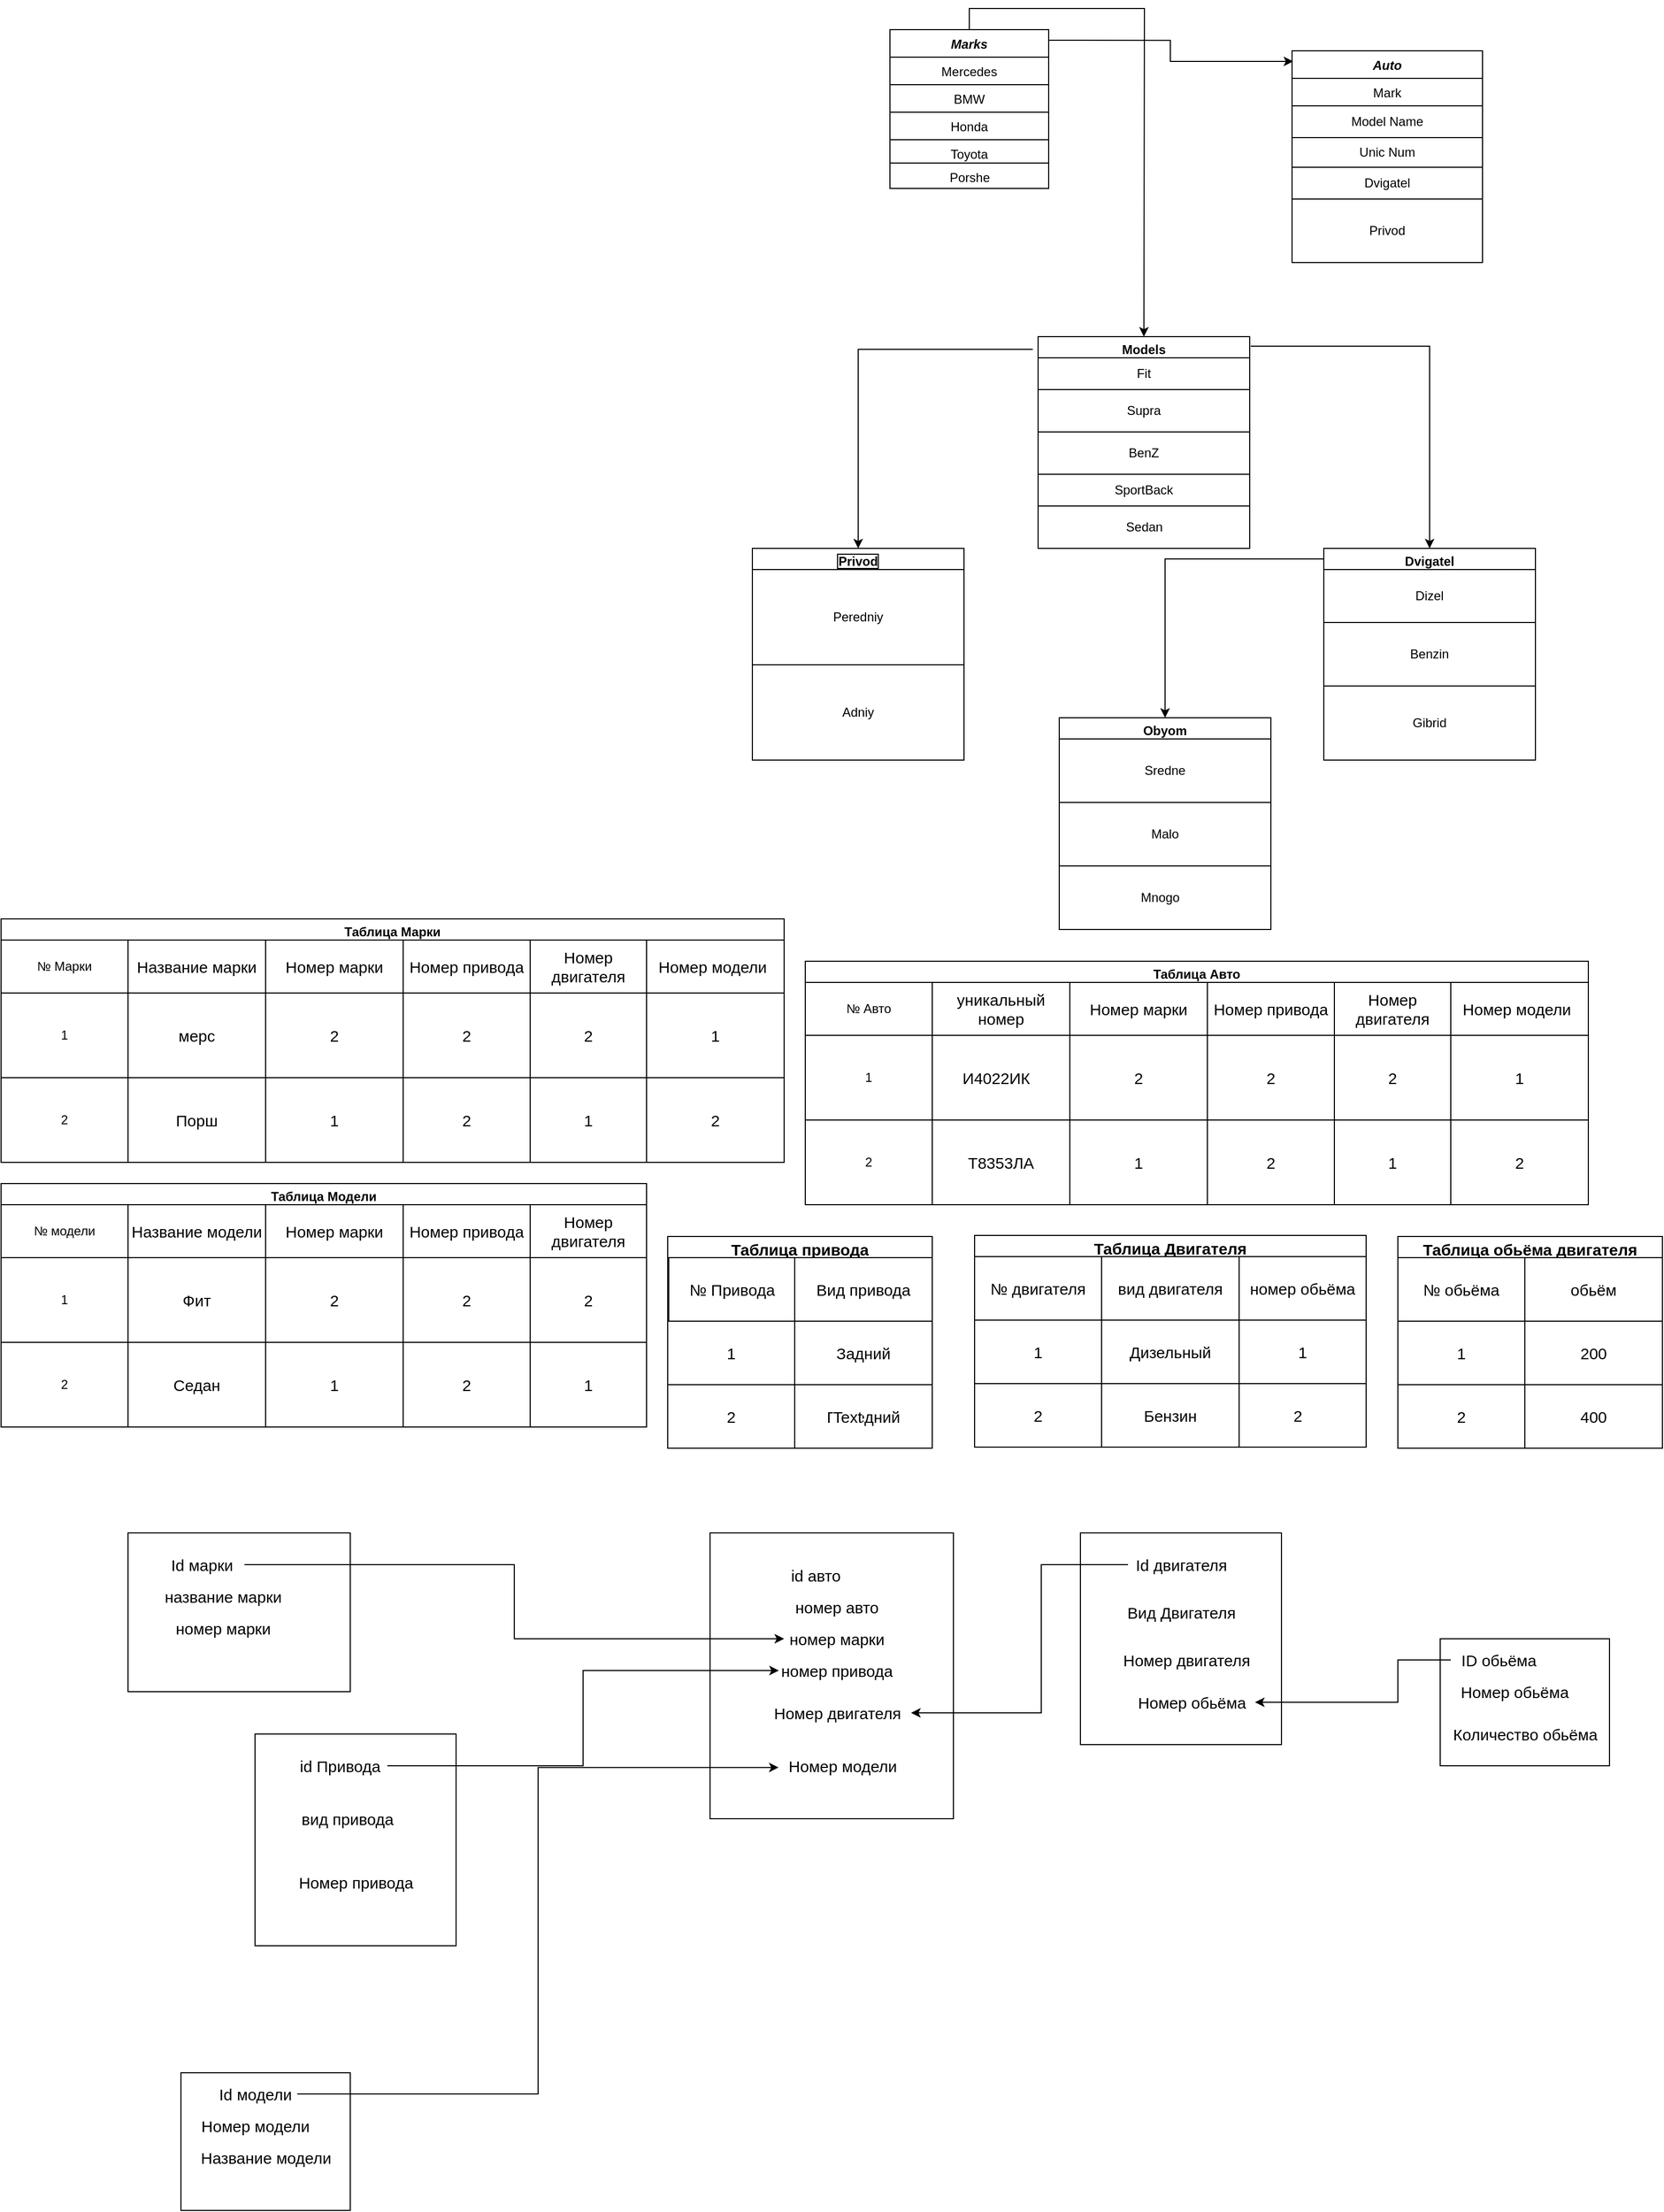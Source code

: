 <mxfile version="15.3.8" type="github">
  <diagram id="C5RBs43oDa-KdzZeNtuy" name="Page-1">
    <mxGraphModel dx="2401" dy="877" grid="1" gridSize="10" guides="1" tooltips="1" connect="1" arrows="1" fold="1" page="1" pageScale="1" pageWidth="827" pageHeight="1169" math="0" shadow="0">
      <root>
        <mxCell id="WIyWlLk6GJQsqaUBKTNV-0" />
        <mxCell id="WIyWlLk6GJQsqaUBKTNV-1" parent="WIyWlLk6GJQsqaUBKTNV-0" />
        <mxCell id="yoc0TBMm4PGA1LQ2HY4O-24" style="edgeStyle=orthogonalEdgeStyle;rounded=0;orthogonalLoop=1;jettySize=auto;html=1;exitX=1;exitY=0.067;exitDx=0;exitDy=0;exitPerimeter=0;entryX=0.006;entryY=0.05;entryDx=0;entryDy=0;entryPerimeter=0;" edge="1" parent="WIyWlLk6GJQsqaUBKTNV-1" source="zkfFHV4jXpPFQw0GAbJ--0" target="zkfFHV4jXpPFQw0GAbJ--13">
          <mxGeometry relative="1" as="geometry">
            <mxPoint x="450" y="130" as="targetPoint" />
          </mxGeometry>
        </mxCell>
        <mxCell id="yoc0TBMm4PGA1LQ2HY4O-25" style="edgeStyle=orthogonalEdgeStyle;rounded=0;orthogonalLoop=1;jettySize=auto;html=1;exitX=0.5;exitY=0;exitDx=0;exitDy=0;" edge="1" parent="WIyWlLk6GJQsqaUBKTNV-1" source="zkfFHV4jXpPFQw0GAbJ--0">
          <mxGeometry relative="1" as="geometry">
            <mxPoint x="290" y="320" as="targetPoint" />
          </mxGeometry>
        </mxCell>
        <mxCell id="zkfFHV4jXpPFQw0GAbJ--0" value="Marks" style="swimlane;fontStyle=3;align=center;verticalAlign=top;childLayout=stackLayout;horizontal=1;startSize=26;horizontalStack=0;resizeParent=1;resizeLast=0;collapsible=1;marginBottom=0;rounded=0;shadow=0;strokeWidth=1;" parent="WIyWlLk6GJQsqaUBKTNV-1" vertex="1">
          <mxGeometry x="50" y="30" width="150" height="150" as="geometry">
            <mxRectangle x="230" y="140" width="160" height="26" as="alternateBounds" />
          </mxGeometry>
        </mxCell>
        <mxCell id="zkfFHV4jXpPFQw0GAbJ--1" value="Mercedes" style="text;align=center;verticalAlign=top;spacingLeft=4;spacingRight=4;overflow=hidden;rotatable=0;points=[[0,0.5],[1,0.5]];portConstraint=eastwest;" parent="zkfFHV4jXpPFQw0GAbJ--0" vertex="1">
          <mxGeometry y="26" width="150" height="26" as="geometry" />
        </mxCell>
        <mxCell id="zkfFHV4jXpPFQw0GAbJ--2" value="BMW" style="text;align=center;verticalAlign=top;spacingLeft=4;spacingRight=4;overflow=hidden;rotatable=0;points=[[0,0.5],[1,0.5]];portConstraint=eastwest;rounded=0;shadow=0;html=0;strokeColor=default;" parent="zkfFHV4jXpPFQw0GAbJ--0" vertex="1">
          <mxGeometry y="52" width="150" height="26" as="geometry" />
        </mxCell>
        <mxCell id="zkfFHV4jXpPFQw0GAbJ--3" value="Honda" style="text;align=center;verticalAlign=top;spacingLeft=4;spacingRight=4;overflow=hidden;rotatable=0;points=[[0,0.5],[1,0.5]];portConstraint=eastwest;rounded=0;shadow=0;html=0;strokeColor=default;" parent="zkfFHV4jXpPFQw0GAbJ--0" vertex="1">
          <mxGeometry y="78" width="150" height="26" as="geometry" />
        </mxCell>
        <mxCell id="zkfFHV4jXpPFQw0GAbJ--5" value="Toyota" style="text;align=center;verticalAlign=top;spacingLeft=4;spacingRight=4;overflow=hidden;rotatable=0;points=[[0,0.5],[1,0.5]];portConstraint=eastwest;" parent="zkfFHV4jXpPFQw0GAbJ--0" vertex="1">
          <mxGeometry y="104" width="150" height="18" as="geometry" />
        </mxCell>
        <mxCell id="zkfFHV4jXpPFQw0GAbJ--4" value="" style="line;html=1;strokeWidth=1;align=left;verticalAlign=middle;spacingTop=-1;spacingLeft=3;spacingRight=3;rotatable=0;labelPosition=right;points=[];portConstraint=eastwest;" parent="zkfFHV4jXpPFQw0GAbJ--0" vertex="1">
          <mxGeometry y="122" width="150" height="8" as="geometry" />
        </mxCell>
        <mxCell id="yoc0TBMm4PGA1LQ2HY4O-2" value="Porshe&lt;br&gt;" style="text;html=1;align=center;verticalAlign=middle;resizable=0;points=[];autosize=1;strokeColor=none;fillColor=none;rounded=0;" vertex="1" parent="zkfFHV4jXpPFQw0GAbJ--0">
          <mxGeometry y="130" width="150" height="20" as="geometry" />
        </mxCell>
        <mxCell id="zkfFHV4jXpPFQw0GAbJ--13" value="Auto" style="swimlane;fontStyle=3;align=center;verticalAlign=top;childLayout=stackLayout;horizontal=1;startSize=26;horizontalStack=0;resizeParent=1;resizeLast=0;collapsible=1;marginBottom=0;rounded=0;shadow=0;strokeWidth=1;" parent="WIyWlLk6GJQsqaUBKTNV-1" vertex="1">
          <mxGeometry x="430" y="50" width="180" height="200" as="geometry">
            <mxRectangle x="340" y="380" width="170" height="26" as="alternateBounds" />
          </mxGeometry>
        </mxCell>
        <mxCell id="zkfFHV4jXpPFQw0GAbJ--14" value="Mark" style="text;align=center;verticalAlign=top;spacingLeft=4;spacingRight=4;overflow=hidden;rotatable=0;points=[[0,0.5],[1,0.5]];portConstraint=eastwest;" parent="zkfFHV4jXpPFQw0GAbJ--13" vertex="1">
          <mxGeometry y="26" width="180" height="26" as="geometry" />
        </mxCell>
        <mxCell id="yoc0TBMm4PGA1LQ2HY4O-4" value="Model Name" style="whiteSpace=wrap;html=1;rounded=0;strokeColor=default;align=center;" vertex="1" parent="zkfFHV4jXpPFQw0GAbJ--13">
          <mxGeometry y="52" width="180" height="30" as="geometry" />
        </mxCell>
        <mxCell id="yoc0TBMm4PGA1LQ2HY4O-5" value="Unic Num" style="whiteSpace=wrap;html=1;rounded=0;strokeColor=default;align=center;" vertex="1" parent="zkfFHV4jXpPFQw0GAbJ--13">
          <mxGeometry y="82" width="180" height="28" as="geometry" />
        </mxCell>
        <mxCell id="yoc0TBMm4PGA1LQ2HY4O-6" value="Dvigatel" style="whiteSpace=wrap;html=1;rounded=0;strokeColor=default;align=center;" vertex="1" parent="zkfFHV4jXpPFQw0GAbJ--13">
          <mxGeometry y="110" width="180" height="30" as="geometry" />
        </mxCell>
        <mxCell id="yoc0TBMm4PGA1LQ2HY4O-7" value="Privod" style="whiteSpace=wrap;html=1;rounded=0;strokeColor=default;align=center;" vertex="1" parent="zkfFHV4jXpPFQw0GAbJ--13">
          <mxGeometry y="140" width="180" height="60" as="geometry" />
        </mxCell>
        <mxCell id="yoc0TBMm4PGA1LQ2HY4O-8" value="" style="whiteSpace=wrap;html=1;rounded=0;strokeColor=default;align=center;" vertex="1" parent="zkfFHV4jXpPFQw0GAbJ--13">
          <mxGeometry y="200" width="180" as="geometry" />
        </mxCell>
        <mxCell id="yoc0TBMm4PGA1LQ2HY4O-33" style="edgeStyle=orthogonalEdgeStyle;rounded=0;orthogonalLoop=1;jettySize=auto;html=1;entryX=0.5;entryY=0;entryDx=0;entryDy=0;exitX=1.005;exitY=0.045;exitDx=0;exitDy=0;exitPerimeter=0;" edge="1" parent="WIyWlLk6GJQsqaUBKTNV-1" source="yoc0TBMm4PGA1LQ2HY4O-12" target="yoc0TBMm4PGA1LQ2HY4O-26">
          <mxGeometry relative="1" as="geometry" />
        </mxCell>
        <mxCell id="yoc0TBMm4PGA1LQ2HY4O-12" value="Models" style="swimlane;rounded=0;strokeColor=default;align=center;" vertex="1" parent="WIyWlLk6GJQsqaUBKTNV-1">
          <mxGeometry x="190" y="320" width="200" height="200" as="geometry" />
        </mxCell>
        <mxCell id="yoc0TBMm4PGA1LQ2HY4O-13" value="Fit" style="whiteSpace=wrap;html=1;rounded=0;strokeColor=default;align=center;" vertex="1" parent="yoc0TBMm4PGA1LQ2HY4O-12">
          <mxGeometry y="20" width="200" height="30" as="geometry" />
        </mxCell>
        <mxCell id="yoc0TBMm4PGA1LQ2HY4O-14" value="Supra" style="whiteSpace=wrap;html=1;rounded=0;strokeColor=default;align=center;" vertex="1" parent="yoc0TBMm4PGA1LQ2HY4O-12">
          <mxGeometry y="50" width="200" height="40" as="geometry" />
        </mxCell>
        <mxCell id="yoc0TBMm4PGA1LQ2HY4O-15" value="BenZ" style="whiteSpace=wrap;html=1;rounded=0;strokeColor=default;align=center;" vertex="1" parent="yoc0TBMm4PGA1LQ2HY4O-12">
          <mxGeometry y="90" width="200" height="40" as="geometry" />
        </mxCell>
        <mxCell id="yoc0TBMm4PGA1LQ2HY4O-18" value="SportBack" style="whiteSpace=wrap;html=1;rounded=0;strokeColor=default;align=center;" vertex="1" parent="yoc0TBMm4PGA1LQ2HY4O-12">
          <mxGeometry y="130" width="200" height="30" as="geometry" />
        </mxCell>
        <mxCell id="yoc0TBMm4PGA1LQ2HY4O-20" value="Sedan&lt;br&gt;" style="text;html=1;align=center;verticalAlign=middle;resizable=0;points=[];autosize=1;strokeColor=none;fillColor=none;" vertex="1" parent="yoc0TBMm4PGA1LQ2HY4O-12">
          <mxGeometry x="75" y="170" width="50" height="20" as="geometry" />
        </mxCell>
        <mxCell id="yoc0TBMm4PGA1LQ2HY4O-43" style="edgeStyle=orthogonalEdgeStyle;rounded=0;orthogonalLoop=1;jettySize=auto;html=1;entryX=0.5;entryY=0;entryDx=0;entryDy=0;exitX=0;exitY=0.05;exitDx=0;exitDy=0;exitPerimeter=0;" edge="1" parent="WIyWlLk6GJQsqaUBKTNV-1" source="yoc0TBMm4PGA1LQ2HY4O-26" target="yoc0TBMm4PGA1LQ2HY4O-37">
          <mxGeometry relative="1" as="geometry" />
        </mxCell>
        <mxCell id="yoc0TBMm4PGA1LQ2HY4O-26" value="Dvigatel" style="swimlane;rounded=0;strokeColor=default;align=center;" vertex="1" parent="WIyWlLk6GJQsqaUBKTNV-1">
          <mxGeometry x="460" y="520" width="200" height="200" as="geometry" />
        </mxCell>
        <mxCell id="yoc0TBMm4PGA1LQ2HY4O-29" value="Dizel" style="whiteSpace=wrap;html=1;rounded=0;strokeColor=default;align=center;" vertex="1" parent="yoc0TBMm4PGA1LQ2HY4O-26">
          <mxGeometry y="20" width="200" height="50" as="geometry" />
        </mxCell>
        <mxCell id="yoc0TBMm4PGA1LQ2HY4O-31" value="Benzin" style="whiteSpace=wrap;html=1;rounded=0;strokeColor=default;align=center;" vertex="1" parent="yoc0TBMm4PGA1LQ2HY4O-26">
          <mxGeometry y="70" width="200" height="60" as="geometry" />
        </mxCell>
        <mxCell id="yoc0TBMm4PGA1LQ2HY4O-32" value="Gibrid" style="whiteSpace=wrap;html=1;rounded=0;strokeColor=default;align=center;" vertex="1" parent="yoc0TBMm4PGA1LQ2HY4O-26">
          <mxGeometry y="130" width="200" height="70" as="geometry" />
        </mxCell>
        <mxCell id="yoc0TBMm4PGA1LQ2HY4O-27" value="Privod" style="swimlane;rounded=0;strokeColor=default;align=center;startSize=23;labelBackgroundColor=default;labelBorderColor=#000000;" vertex="1" parent="WIyWlLk6GJQsqaUBKTNV-1">
          <mxGeometry x="-80" y="520" width="200" height="200" as="geometry" />
        </mxCell>
        <mxCell id="yoc0TBMm4PGA1LQ2HY4O-34" value="Peredniy" style="whiteSpace=wrap;html=1;rounded=0;strokeColor=default;align=center;" vertex="1" parent="yoc0TBMm4PGA1LQ2HY4O-27">
          <mxGeometry y="20" width="200" height="90" as="geometry" />
        </mxCell>
        <mxCell id="yoc0TBMm4PGA1LQ2HY4O-35" value="Adniy" style="whiteSpace=wrap;html=1;rounded=0;labelBackgroundColor=default;strokeColor=default;align=center;" vertex="1" parent="yoc0TBMm4PGA1LQ2HY4O-27">
          <mxGeometry y="110" width="200" height="90" as="geometry" />
        </mxCell>
        <mxCell id="yoc0TBMm4PGA1LQ2HY4O-36" style="edgeStyle=orthogonalEdgeStyle;rounded=0;orthogonalLoop=1;jettySize=auto;html=1;entryX=0.5;entryY=0;entryDx=0;entryDy=0;exitX=-0.025;exitY=0.06;exitDx=0;exitDy=0;exitPerimeter=0;" edge="1" parent="WIyWlLk6GJQsqaUBKTNV-1" source="yoc0TBMm4PGA1LQ2HY4O-12" target="yoc0TBMm4PGA1LQ2HY4O-27">
          <mxGeometry relative="1" as="geometry" />
        </mxCell>
        <mxCell id="yoc0TBMm4PGA1LQ2HY4O-37" value="Obyom" style="swimlane;rounded=0;labelBackgroundColor=default;strokeColor=default;align=center;" vertex="1" parent="WIyWlLk6GJQsqaUBKTNV-1">
          <mxGeometry x="210" y="680" width="200" height="200" as="geometry" />
        </mxCell>
        <mxCell id="yoc0TBMm4PGA1LQ2HY4O-38" value="Sredne" style="whiteSpace=wrap;html=1;rounded=0;labelBackgroundColor=default;strokeColor=default;align=center;" vertex="1" parent="yoc0TBMm4PGA1LQ2HY4O-37">
          <mxGeometry y="20" width="200" height="60" as="geometry" />
        </mxCell>
        <mxCell id="yoc0TBMm4PGA1LQ2HY4O-41" value="Malo" style="whiteSpace=wrap;html=1;rounded=0;labelBackgroundColor=default;strokeColor=default;align=center;" vertex="1" parent="yoc0TBMm4PGA1LQ2HY4O-37">
          <mxGeometry y="80" width="200" height="60" as="geometry" />
        </mxCell>
        <mxCell id="yoc0TBMm4PGA1LQ2HY4O-42" value="Mnogo" style="text;html=1;align=center;verticalAlign=middle;resizable=0;points=[];autosize=1;strokeColor=none;fillColor=none;" vertex="1" parent="yoc0TBMm4PGA1LQ2HY4O-37">
          <mxGeometry x="70" y="160" width="50" height="20" as="geometry" />
        </mxCell>
        <mxCell id="yoc0TBMm4PGA1LQ2HY4O-61" value="Таблица Модели" style="swimlane;rounded=0;labelBackgroundColor=default;strokeColor=default;align=center;" vertex="1" parent="WIyWlLk6GJQsqaUBKTNV-1">
          <mxGeometry x="-790" y="1120" width="610" height="230" as="geometry" />
        </mxCell>
        <mxCell id="yoc0TBMm4PGA1LQ2HY4O-62" value="№ модели" style="whiteSpace=wrap;html=1;rounded=0;labelBackgroundColor=default;strokeColor=default;align=center;" vertex="1" parent="yoc0TBMm4PGA1LQ2HY4O-61">
          <mxGeometry y="20" width="120" height="50" as="geometry" />
        </mxCell>
        <mxCell id="yoc0TBMm4PGA1LQ2HY4O-63" value="1" style="whiteSpace=wrap;html=1;rounded=0;labelBackgroundColor=default;strokeColor=default;align=center;" vertex="1" parent="yoc0TBMm4PGA1LQ2HY4O-61">
          <mxGeometry y="70" width="120" height="80" as="geometry" />
        </mxCell>
        <mxCell id="yoc0TBMm4PGA1LQ2HY4O-64" value="2" style="whiteSpace=wrap;html=1;rounded=0;labelBackgroundColor=default;strokeColor=default;align=center;" vertex="1" parent="yoc0TBMm4PGA1LQ2HY4O-61">
          <mxGeometry y="150" width="120" height="80" as="geometry" />
        </mxCell>
        <mxCell id="yoc0TBMm4PGA1LQ2HY4O-67" value="Название модели" style="whiteSpace=wrap;html=1;rounded=0;labelBackgroundColor=default;fontSize=15;strokeColor=default;align=center;" vertex="1" parent="yoc0TBMm4PGA1LQ2HY4O-61">
          <mxGeometry x="120" y="20" width="130" height="50" as="geometry" />
        </mxCell>
        <mxCell id="yoc0TBMm4PGA1LQ2HY4O-71" value="Номер марки" style="whiteSpace=wrap;html=1;rounded=0;labelBackgroundColor=default;fontSize=15;strokeColor=default;align=center;" vertex="1" parent="yoc0TBMm4PGA1LQ2HY4O-61">
          <mxGeometry x="250" y="20" width="130" height="50" as="geometry" />
        </mxCell>
        <mxCell id="yoc0TBMm4PGA1LQ2HY4O-74" value="Фит" style="whiteSpace=wrap;html=1;rounded=0;labelBackgroundColor=default;fontSize=15;strokeColor=default;align=center;" vertex="1" parent="yoc0TBMm4PGA1LQ2HY4O-61">
          <mxGeometry x="120" y="70" width="130" height="80" as="geometry" />
        </mxCell>
        <mxCell id="yoc0TBMm4PGA1LQ2HY4O-75" value="Седан" style="whiteSpace=wrap;html=1;rounded=0;labelBackgroundColor=default;fontSize=15;strokeColor=default;align=center;" vertex="1" parent="yoc0TBMm4PGA1LQ2HY4O-61">
          <mxGeometry x="120" y="150" width="130" height="80" as="geometry" />
        </mxCell>
        <mxCell id="yoc0TBMm4PGA1LQ2HY4O-76" value="2" style="whiteSpace=wrap;html=1;rounded=0;labelBackgroundColor=default;fontSize=15;strokeColor=default;align=center;" vertex="1" parent="yoc0TBMm4PGA1LQ2HY4O-61">
          <mxGeometry x="250" y="70" width="130" height="80" as="geometry" />
        </mxCell>
        <mxCell id="yoc0TBMm4PGA1LQ2HY4O-77" value="1" style="whiteSpace=wrap;html=1;rounded=0;labelBackgroundColor=default;fontSize=15;strokeColor=default;align=center;" vertex="1" parent="yoc0TBMm4PGA1LQ2HY4O-61">
          <mxGeometry x="250" y="150" width="130" height="80" as="geometry" />
        </mxCell>
        <mxCell id="yoc0TBMm4PGA1LQ2HY4O-82" value="Номер привода" style="whiteSpace=wrap;html=1;rounded=0;labelBackgroundColor=default;fontSize=15;strokeColor=default;align=center;" vertex="1" parent="yoc0TBMm4PGA1LQ2HY4O-61">
          <mxGeometry x="380" y="20" width="120" height="50" as="geometry" />
        </mxCell>
        <mxCell id="yoc0TBMm4PGA1LQ2HY4O-83" value="2" style="whiteSpace=wrap;html=1;rounded=0;labelBackgroundColor=default;fontSize=15;strokeColor=default;align=center;" vertex="1" parent="yoc0TBMm4PGA1LQ2HY4O-61">
          <mxGeometry x="380" y="70" width="120" height="80" as="geometry" />
        </mxCell>
        <mxCell id="yoc0TBMm4PGA1LQ2HY4O-84" value="2" style="whiteSpace=wrap;html=1;rounded=0;labelBackgroundColor=default;fontSize=15;strokeColor=default;align=center;" vertex="1" parent="yoc0TBMm4PGA1LQ2HY4O-61">
          <mxGeometry x="380" y="150" width="120" height="80" as="geometry" />
        </mxCell>
        <mxCell id="yoc0TBMm4PGA1LQ2HY4O-89" value="Номер двигателя" style="whiteSpace=wrap;html=1;rounded=0;labelBackgroundColor=default;fontSize=15;strokeColor=default;align=center;" vertex="1" parent="yoc0TBMm4PGA1LQ2HY4O-61">
          <mxGeometry x="500" y="20" width="110" height="50" as="geometry" />
        </mxCell>
        <mxCell id="yoc0TBMm4PGA1LQ2HY4O-91" value="2" style="whiteSpace=wrap;html=1;rounded=0;labelBackgroundColor=default;fontSize=15;strokeColor=default;align=center;" vertex="1" parent="yoc0TBMm4PGA1LQ2HY4O-61">
          <mxGeometry x="500" y="70" width="110" height="80" as="geometry" />
        </mxCell>
        <mxCell id="yoc0TBMm4PGA1LQ2HY4O-94" value="1" style="whiteSpace=wrap;html=1;rounded=0;labelBackgroundColor=default;fontSize=15;strokeColor=default;align=center;" vertex="1" parent="yoc0TBMm4PGA1LQ2HY4O-61">
          <mxGeometry x="500" y="150" width="110" height="80" as="geometry" />
        </mxCell>
        <mxCell id="yoc0TBMm4PGA1LQ2HY4O-78" value="Таблица привода" style="swimlane;rounded=0;labelBackgroundColor=default;fontSize=15;strokeColor=default;align=center;" vertex="1" parent="WIyWlLk6GJQsqaUBKTNV-1">
          <mxGeometry x="-160" y="1170" width="250" height="200" as="geometry" />
        </mxCell>
        <mxCell id="yoc0TBMm4PGA1LQ2HY4O-79" value="№ Привода" style="whiteSpace=wrap;html=1;rounded=0;labelBackgroundColor=default;fontSize=15;strokeColor=default;align=center;" vertex="1" parent="yoc0TBMm4PGA1LQ2HY4O-78">
          <mxGeometry x="1" y="20" width="120" height="60" as="geometry" />
        </mxCell>
        <mxCell id="yoc0TBMm4PGA1LQ2HY4O-80" value="Вид привода" style="whiteSpace=wrap;html=1;rounded=0;labelBackgroundColor=default;fontSize=15;strokeColor=default;align=center;" vertex="1" parent="yoc0TBMm4PGA1LQ2HY4O-78">
          <mxGeometry x="120" y="20" width="130" height="60" as="geometry" />
        </mxCell>
        <mxCell id="yoc0TBMm4PGA1LQ2HY4O-85" value="1" style="whiteSpace=wrap;html=1;rounded=0;labelBackgroundColor=default;fontSize=15;strokeColor=default;align=center;" vertex="1" parent="yoc0TBMm4PGA1LQ2HY4O-78">
          <mxGeometry y="80" width="120" height="60" as="geometry" />
        </mxCell>
        <mxCell id="yoc0TBMm4PGA1LQ2HY4O-87" value="Задний" style="whiteSpace=wrap;html=1;rounded=0;labelBackgroundColor=default;fontSize=15;strokeColor=default;align=center;" vertex="1" parent="yoc0TBMm4PGA1LQ2HY4O-78">
          <mxGeometry x="120" y="80" width="130" height="60" as="geometry" />
        </mxCell>
        <mxCell id="yoc0TBMm4PGA1LQ2HY4O-88" value="Передний" style="whiteSpace=wrap;html=1;rounded=0;labelBackgroundColor=default;fontSize=15;strokeColor=default;align=center;" vertex="1" parent="yoc0TBMm4PGA1LQ2HY4O-78">
          <mxGeometry x="120" y="140" width="130" height="60" as="geometry" />
        </mxCell>
        <mxCell id="yoc0TBMm4PGA1LQ2HY4O-86" value="2" style="whiteSpace=wrap;html=1;rounded=0;labelBackgroundColor=default;fontSize=15;strokeColor=default;align=center;" vertex="1" parent="yoc0TBMm4PGA1LQ2HY4O-78">
          <mxGeometry y="140" width="120" height="60" as="geometry" />
        </mxCell>
        <mxCell id="yoc0TBMm4PGA1LQ2HY4O-97" value="Таблица Двигателя" style="swimlane;rounded=0;labelBackgroundColor=default;fontSize=15;strokeColor=default;align=center;startSize=23;" vertex="1" parent="WIyWlLk6GJQsqaUBKTNV-1">
          <mxGeometry x="130" y="1169" width="370" height="200" as="geometry" />
        </mxCell>
        <mxCell id="yoc0TBMm4PGA1LQ2HY4O-98" value="№ двигателя" style="whiteSpace=wrap;html=1;rounded=0;labelBackgroundColor=default;fontSize=15;strokeColor=default;align=center;" vertex="1" parent="yoc0TBMm4PGA1LQ2HY4O-97">
          <mxGeometry y="20" width="120" height="60" as="geometry" />
        </mxCell>
        <mxCell id="yoc0TBMm4PGA1LQ2HY4O-99" value="вид двигателя" style="whiteSpace=wrap;html=1;rounded=0;labelBackgroundColor=default;fontSize=15;strokeColor=default;align=center;" vertex="1" parent="yoc0TBMm4PGA1LQ2HY4O-97">
          <mxGeometry x="120" y="20" width="130" height="60" as="geometry" />
        </mxCell>
        <mxCell id="yoc0TBMm4PGA1LQ2HY4O-100" value="1" style="whiteSpace=wrap;html=1;rounded=0;labelBackgroundColor=default;fontSize=15;strokeColor=default;align=center;" vertex="1" parent="yoc0TBMm4PGA1LQ2HY4O-97">
          <mxGeometry y="80" width="120" height="60" as="geometry" />
        </mxCell>
        <mxCell id="yoc0TBMm4PGA1LQ2HY4O-101" value="Дизельный" style="whiteSpace=wrap;html=1;rounded=0;labelBackgroundColor=default;fontSize=15;strokeColor=default;align=center;" vertex="1" parent="yoc0TBMm4PGA1LQ2HY4O-97">
          <mxGeometry x="120" y="80" width="130" height="60" as="geometry" />
        </mxCell>
        <mxCell id="yoc0TBMm4PGA1LQ2HY4O-102" value="Бензин" style="whiteSpace=wrap;html=1;rounded=0;labelBackgroundColor=default;fontSize=15;strokeColor=default;align=center;" vertex="1" parent="yoc0TBMm4PGA1LQ2HY4O-97">
          <mxGeometry x="120" y="140" width="130" height="60" as="geometry" />
        </mxCell>
        <mxCell id="yoc0TBMm4PGA1LQ2HY4O-103" value="2" style="whiteSpace=wrap;html=1;rounded=0;labelBackgroundColor=default;fontSize=15;strokeColor=default;align=center;" vertex="1" parent="yoc0TBMm4PGA1LQ2HY4O-97">
          <mxGeometry y="140" width="120" height="60" as="geometry" />
        </mxCell>
        <mxCell id="yoc0TBMm4PGA1LQ2HY4O-104" value="номер обьёма" style="whiteSpace=wrap;html=1;rounded=0;labelBackgroundColor=default;fontSize=15;strokeColor=default;align=center;" vertex="1" parent="yoc0TBMm4PGA1LQ2HY4O-97">
          <mxGeometry x="250" y="20" width="120" height="60" as="geometry" />
        </mxCell>
        <mxCell id="yoc0TBMm4PGA1LQ2HY4O-105" value="1" style="whiteSpace=wrap;html=1;rounded=0;labelBackgroundColor=default;fontSize=15;strokeColor=default;align=center;" vertex="1" parent="yoc0TBMm4PGA1LQ2HY4O-97">
          <mxGeometry x="250" y="80" width="120" height="60" as="geometry" />
        </mxCell>
        <mxCell id="yoc0TBMm4PGA1LQ2HY4O-106" value="2" style="text;html=1;align=center;verticalAlign=middle;resizable=0;points=[];autosize=1;strokeColor=none;fillColor=none;fontSize=15;" vertex="1" parent="yoc0TBMm4PGA1LQ2HY4O-97">
          <mxGeometry x="295" y="160" width="20" height="20" as="geometry" />
        </mxCell>
        <mxCell id="yoc0TBMm4PGA1LQ2HY4O-109" value="Таблица обьёма двигателя" style="swimlane;rounded=0;labelBackgroundColor=default;fontSize=15;strokeColor=default;align=center;" vertex="1" parent="WIyWlLk6GJQsqaUBKTNV-1">
          <mxGeometry x="530" y="1170" width="250" height="200" as="geometry" />
        </mxCell>
        <mxCell id="yoc0TBMm4PGA1LQ2HY4O-110" value="№ обьёма" style="whiteSpace=wrap;html=1;rounded=0;labelBackgroundColor=default;fontSize=15;strokeColor=default;align=center;" vertex="1" parent="yoc0TBMm4PGA1LQ2HY4O-109">
          <mxGeometry y="20" width="120" height="60" as="geometry" />
        </mxCell>
        <mxCell id="yoc0TBMm4PGA1LQ2HY4O-111" value="обьём" style="whiteSpace=wrap;html=1;rounded=0;labelBackgroundColor=default;fontSize=15;strokeColor=default;align=center;" vertex="1" parent="yoc0TBMm4PGA1LQ2HY4O-109">
          <mxGeometry x="120" y="20" width="130" height="60" as="geometry" />
        </mxCell>
        <mxCell id="yoc0TBMm4PGA1LQ2HY4O-112" value="1" style="whiteSpace=wrap;html=1;rounded=0;labelBackgroundColor=default;fontSize=15;strokeColor=default;align=center;" vertex="1" parent="yoc0TBMm4PGA1LQ2HY4O-109">
          <mxGeometry y="80" width="120" height="60" as="geometry" />
        </mxCell>
        <mxCell id="yoc0TBMm4PGA1LQ2HY4O-113" value="200" style="whiteSpace=wrap;html=1;rounded=0;labelBackgroundColor=default;fontSize=15;strokeColor=default;align=center;" vertex="1" parent="yoc0TBMm4PGA1LQ2HY4O-109">
          <mxGeometry x="120" y="80" width="130" height="60" as="geometry" />
        </mxCell>
        <mxCell id="yoc0TBMm4PGA1LQ2HY4O-114" value="400" style="whiteSpace=wrap;html=1;rounded=0;labelBackgroundColor=default;fontSize=15;strokeColor=default;align=center;" vertex="1" parent="yoc0TBMm4PGA1LQ2HY4O-109">
          <mxGeometry x="120" y="140" width="130" height="60" as="geometry" />
        </mxCell>
        <mxCell id="yoc0TBMm4PGA1LQ2HY4O-115" value="2" style="whiteSpace=wrap;html=1;rounded=0;labelBackgroundColor=default;fontSize=15;strokeColor=default;align=center;" vertex="1" parent="yoc0TBMm4PGA1LQ2HY4O-109">
          <mxGeometry y="140" width="120" height="60" as="geometry" />
        </mxCell>
        <mxCell id="yoc0TBMm4PGA1LQ2HY4O-117" value="Таблица Марки" style="swimlane;rounded=0;labelBackgroundColor=default;strokeColor=default;align=center;" vertex="1" parent="WIyWlLk6GJQsqaUBKTNV-1">
          <mxGeometry x="-790" y="870" width="740" height="230" as="geometry" />
        </mxCell>
        <mxCell id="yoc0TBMm4PGA1LQ2HY4O-118" value="№ Марки" style="whiteSpace=wrap;html=1;rounded=0;labelBackgroundColor=default;strokeColor=default;align=center;" vertex="1" parent="yoc0TBMm4PGA1LQ2HY4O-117">
          <mxGeometry y="20" width="120" height="50" as="geometry" />
        </mxCell>
        <mxCell id="yoc0TBMm4PGA1LQ2HY4O-119" value="1" style="whiteSpace=wrap;html=1;rounded=0;labelBackgroundColor=default;strokeColor=default;align=center;" vertex="1" parent="yoc0TBMm4PGA1LQ2HY4O-117">
          <mxGeometry y="70" width="120" height="80" as="geometry" />
        </mxCell>
        <mxCell id="yoc0TBMm4PGA1LQ2HY4O-120" value="2" style="whiteSpace=wrap;html=1;rounded=0;labelBackgroundColor=default;strokeColor=default;align=center;" vertex="1" parent="yoc0TBMm4PGA1LQ2HY4O-117">
          <mxGeometry y="150" width="120" height="80" as="geometry" />
        </mxCell>
        <mxCell id="yoc0TBMm4PGA1LQ2HY4O-121" value="Номер модели" style="whiteSpace=wrap;html=1;rounded=0;labelBackgroundColor=default;fontSize=15;strokeColor=default;align=center;" vertex="1" parent="yoc0TBMm4PGA1LQ2HY4O-117">
          <mxGeometry x="605" y="20" width="135" height="50" as="geometry" />
        </mxCell>
        <mxCell id="yoc0TBMm4PGA1LQ2HY4O-122" value="Номер марки" style="whiteSpace=wrap;html=1;rounded=0;labelBackgroundColor=default;fontSize=15;strokeColor=default;align=center;" vertex="1" parent="yoc0TBMm4PGA1LQ2HY4O-117">
          <mxGeometry x="250" y="20" width="130" height="50" as="geometry" />
        </mxCell>
        <mxCell id="yoc0TBMm4PGA1LQ2HY4O-125" value="2" style="whiteSpace=wrap;html=1;rounded=0;labelBackgroundColor=default;fontSize=15;strokeColor=default;align=center;" vertex="1" parent="yoc0TBMm4PGA1LQ2HY4O-117">
          <mxGeometry x="250" y="70" width="130" height="80" as="geometry" />
        </mxCell>
        <mxCell id="yoc0TBMm4PGA1LQ2HY4O-126" value="1" style="whiteSpace=wrap;html=1;rounded=0;labelBackgroundColor=default;fontSize=15;strokeColor=default;align=center;" vertex="1" parent="yoc0TBMm4PGA1LQ2HY4O-117">
          <mxGeometry x="250" y="150" width="130" height="80" as="geometry" />
        </mxCell>
        <mxCell id="yoc0TBMm4PGA1LQ2HY4O-127" value="Номер привода" style="whiteSpace=wrap;html=1;rounded=0;labelBackgroundColor=default;fontSize=15;strokeColor=default;align=center;" vertex="1" parent="yoc0TBMm4PGA1LQ2HY4O-117">
          <mxGeometry x="380" y="20" width="120" height="50" as="geometry" />
        </mxCell>
        <mxCell id="yoc0TBMm4PGA1LQ2HY4O-128" value="2" style="whiteSpace=wrap;html=1;rounded=0;labelBackgroundColor=default;fontSize=15;strokeColor=default;align=center;" vertex="1" parent="yoc0TBMm4PGA1LQ2HY4O-117">
          <mxGeometry x="380" y="70" width="120" height="80" as="geometry" />
        </mxCell>
        <mxCell id="yoc0TBMm4PGA1LQ2HY4O-129" value="2" style="whiteSpace=wrap;html=1;rounded=0;labelBackgroundColor=default;fontSize=15;strokeColor=default;align=center;" vertex="1" parent="yoc0TBMm4PGA1LQ2HY4O-117">
          <mxGeometry x="380" y="150" width="120" height="80" as="geometry" />
        </mxCell>
        <mxCell id="yoc0TBMm4PGA1LQ2HY4O-130" value="Номер двигателя" style="whiteSpace=wrap;html=1;rounded=0;labelBackgroundColor=default;fontSize=15;strokeColor=default;align=center;" vertex="1" parent="yoc0TBMm4PGA1LQ2HY4O-117">
          <mxGeometry x="500" y="20" width="110" height="50" as="geometry" />
        </mxCell>
        <mxCell id="yoc0TBMm4PGA1LQ2HY4O-131" value="2" style="whiteSpace=wrap;html=1;rounded=0;labelBackgroundColor=default;fontSize=15;strokeColor=default;align=center;" vertex="1" parent="yoc0TBMm4PGA1LQ2HY4O-117">
          <mxGeometry x="500" y="70" width="110" height="80" as="geometry" />
        </mxCell>
        <mxCell id="yoc0TBMm4PGA1LQ2HY4O-132" value="1" style="whiteSpace=wrap;html=1;rounded=0;labelBackgroundColor=default;fontSize=15;strokeColor=default;align=center;" vertex="1" parent="yoc0TBMm4PGA1LQ2HY4O-117">
          <mxGeometry x="500" y="150" width="110" height="80" as="geometry" />
        </mxCell>
        <mxCell id="yoc0TBMm4PGA1LQ2HY4O-133" value="Название марки" style="whiteSpace=wrap;html=1;rounded=0;labelBackgroundColor=default;fontSize=15;strokeColor=default;align=center;" vertex="1" parent="yoc0TBMm4PGA1LQ2HY4O-117">
          <mxGeometry x="120" y="20" width="130" height="50" as="geometry" />
        </mxCell>
        <mxCell id="yoc0TBMm4PGA1LQ2HY4O-134" value="мерс" style="whiteSpace=wrap;html=1;rounded=0;labelBackgroundColor=default;fontSize=15;strokeColor=default;align=center;" vertex="1" parent="yoc0TBMm4PGA1LQ2HY4O-117">
          <mxGeometry x="120" y="70" width="130" height="80" as="geometry" />
        </mxCell>
        <mxCell id="yoc0TBMm4PGA1LQ2HY4O-135" value="Порш" style="whiteSpace=wrap;html=1;rounded=0;labelBackgroundColor=default;fontSize=15;strokeColor=default;align=center;" vertex="1" parent="yoc0TBMm4PGA1LQ2HY4O-117">
          <mxGeometry x="120" y="150" width="130" height="80" as="geometry" />
        </mxCell>
        <mxCell id="yoc0TBMm4PGA1LQ2HY4O-123" value="1" style="whiteSpace=wrap;html=1;rounded=0;labelBackgroundColor=default;fontSize=15;strokeColor=default;align=center;" vertex="1" parent="yoc0TBMm4PGA1LQ2HY4O-117">
          <mxGeometry x="610" y="70" width="130" height="80" as="geometry" />
        </mxCell>
        <mxCell id="yoc0TBMm4PGA1LQ2HY4O-124" value="2" style="whiteSpace=wrap;html=1;rounded=0;labelBackgroundColor=default;fontSize=15;strokeColor=default;align=center;" vertex="1" parent="yoc0TBMm4PGA1LQ2HY4O-117">
          <mxGeometry x="610" y="150" width="130" height="80" as="geometry" />
        </mxCell>
        <mxCell id="yoc0TBMm4PGA1LQ2HY4O-136" value="Таблица Авто" style="swimlane;rounded=0;labelBackgroundColor=default;strokeColor=default;align=center;" vertex="1" parent="WIyWlLk6GJQsqaUBKTNV-1">
          <mxGeometry x="-30" y="910" width="740" height="230" as="geometry" />
        </mxCell>
        <mxCell id="yoc0TBMm4PGA1LQ2HY4O-137" value="№ Авто" style="whiteSpace=wrap;html=1;rounded=0;labelBackgroundColor=default;strokeColor=default;align=center;" vertex="1" parent="yoc0TBMm4PGA1LQ2HY4O-136">
          <mxGeometry y="20" width="120" height="50" as="geometry" />
        </mxCell>
        <mxCell id="yoc0TBMm4PGA1LQ2HY4O-138" value="1" style="whiteSpace=wrap;html=1;rounded=0;labelBackgroundColor=default;strokeColor=default;align=center;" vertex="1" parent="yoc0TBMm4PGA1LQ2HY4O-136">
          <mxGeometry y="70" width="120" height="80" as="geometry" />
        </mxCell>
        <mxCell id="yoc0TBMm4PGA1LQ2HY4O-139" value="2" style="whiteSpace=wrap;html=1;rounded=0;labelBackgroundColor=default;strokeColor=default;align=center;" vertex="1" parent="yoc0TBMm4PGA1LQ2HY4O-136">
          <mxGeometry y="150" width="120" height="80" as="geometry" />
        </mxCell>
        <mxCell id="yoc0TBMm4PGA1LQ2HY4O-140" value="Номер модели" style="whiteSpace=wrap;html=1;rounded=0;labelBackgroundColor=default;fontSize=15;strokeColor=default;align=center;" vertex="1" parent="yoc0TBMm4PGA1LQ2HY4O-136">
          <mxGeometry x="605" y="20" width="135" height="50" as="geometry" />
        </mxCell>
        <mxCell id="yoc0TBMm4PGA1LQ2HY4O-141" value="Номер марки" style="whiteSpace=wrap;html=1;rounded=0;labelBackgroundColor=default;fontSize=15;strokeColor=default;align=center;" vertex="1" parent="yoc0TBMm4PGA1LQ2HY4O-136">
          <mxGeometry x="250" y="20" width="130" height="50" as="geometry" />
        </mxCell>
        <mxCell id="yoc0TBMm4PGA1LQ2HY4O-142" value="2" style="whiteSpace=wrap;html=1;rounded=0;labelBackgroundColor=default;fontSize=15;strokeColor=default;align=center;" vertex="1" parent="yoc0TBMm4PGA1LQ2HY4O-136">
          <mxGeometry x="250" y="70" width="130" height="80" as="geometry" />
        </mxCell>
        <mxCell id="yoc0TBMm4PGA1LQ2HY4O-143" value="1" style="whiteSpace=wrap;html=1;rounded=0;labelBackgroundColor=default;fontSize=15;strokeColor=default;align=center;" vertex="1" parent="yoc0TBMm4PGA1LQ2HY4O-136">
          <mxGeometry x="250" y="150" width="130" height="80" as="geometry" />
        </mxCell>
        <mxCell id="yoc0TBMm4PGA1LQ2HY4O-144" value="Номер привода" style="whiteSpace=wrap;html=1;rounded=0;labelBackgroundColor=default;fontSize=15;strokeColor=default;align=center;" vertex="1" parent="yoc0TBMm4PGA1LQ2HY4O-136">
          <mxGeometry x="380" y="20" width="120" height="50" as="geometry" />
        </mxCell>
        <mxCell id="yoc0TBMm4PGA1LQ2HY4O-145" value="2" style="whiteSpace=wrap;html=1;rounded=0;labelBackgroundColor=default;fontSize=15;strokeColor=default;align=center;" vertex="1" parent="yoc0TBMm4PGA1LQ2HY4O-136">
          <mxGeometry x="380" y="70" width="120" height="80" as="geometry" />
        </mxCell>
        <mxCell id="yoc0TBMm4PGA1LQ2HY4O-146" value="2" style="whiteSpace=wrap;html=1;rounded=0;labelBackgroundColor=default;fontSize=15;strokeColor=default;align=center;" vertex="1" parent="yoc0TBMm4PGA1LQ2HY4O-136">
          <mxGeometry x="380" y="150" width="120" height="80" as="geometry" />
        </mxCell>
        <mxCell id="yoc0TBMm4PGA1LQ2HY4O-147" value="Номер двигателя" style="whiteSpace=wrap;html=1;rounded=0;labelBackgroundColor=default;fontSize=15;strokeColor=default;align=center;" vertex="1" parent="yoc0TBMm4PGA1LQ2HY4O-136">
          <mxGeometry x="500" y="20" width="110" height="50" as="geometry" />
        </mxCell>
        <mxCell id="yoc0TBMm4PGA1LQ2HY4O-148" value="2" style="whiteSpace=wrap;html=1;rounded=0;labelBackgroundColor=default;fontSize=15;strokeColor=default;align=center;" vertex="1" parent="yoc0TBMm4PGA1LQ2HY4O-136">
          <mxGeometry x="500" y="70" width="110" height="80" as="geometry" />
        </mxCell>
        <mxCell id="yoc0TBMm4PGA1LQ2HY4O-149" value="1" style="whiteSpace=wrap;html=1;rounded=0;labelBackgroundColor=default;fontSize=15;strokeColor=default;align=center;" vertex="1" parent="yoc0TBMm4PGA1LQ2HY4O-136">
          <mxGeometry x="500" y="150" width="110" height="80" as="geometry" />
        </mxCell>
        <mxCell id="yoc0TBMm4PGA1LQ2HY4O-150" value="уникальный номер" style="whiteSpace=wrap;html=1;rounded=0;labelBackgroundColor=default;fontSize=15;strokeColor=default;align=center;" vertex="1" parent="yoc0TBMm4PGA1LQ2HY4O-136">
          <mxGeometry x="120" y="20" width="130" height="50" as="geometry" />
        </mxCell>
        <mxCell id="yoc0TBMm4PGA1LQ2HY4O-152" value="Т8353ЛА" style="whiteSpace=wrap;html=1;rounded=0;labelBackgroundColor=default;fontSize=15;strokeColor=default;align=center;" vertex="1" parent="yoc0TBMm4PGA1LQ2HY4O-136">
          <mxGeometry x="120" y="150" width="130" height="80" as="geometry" />
        </mxCell>
        <mxCell id="yoc0TBMm4PGA1LQ2HY4O-153" value="1" style="whiteSpace=wrap;html=1;rounded=0;labelBackgroundColor=default;fontSize=15;strokeColor=default;align=center;" vertex="1" parent="yoc0TBMm4PGA1LQ2HY4O-136">
          <mxGeometry x="610" y="70" width="130" height="80" as="geometry" />
        </mxCell>
        <mxCell id="yoc0TBMm4PGA1LQ2HY4O-154" value="2" style="whiteSpace=wrap;html=1;rounded=0;labelBackgroundColor=default;fontSize=15;strokeColor=default;align=center;" vertex="1" parent="yoc0TBMm4PGA1LQ2HY4O-136">
          <mxGeometry x="610" y="150" width="130" height="80" as="geometry" />
        </mxCell>
        <mxCell id="yoc0TBMm4PGA1LQ2HY4O-155" value="И4022ИК" style="text;html=1;align=center;verticalAlign=middle;resizable=0;points=[];autosize=1;strokeColor=none;fillColor=none;fontSize=15;" vertex="1" parent="yoc0TBMm4PGA1LQ2HY4O-136">
          <mxGeometry x="140" y="100" width="80" height="20" as="geometry" />
        </mxCell>
        <mxCell id="yoc0TBMm4PGA1LQ2HY4O-156" value="" style="rounded=0;whiteSpace=wrap;html=1;labelBackgroundColor=default;fontSize=15;strokeColor=default;align=center;" vertex="1" parent="WIyWlLk6GJQsqaUBKTNV-1">
          <mxGeometry x="-120" y="1450" width="230" height="270" as="geometry" />
        </mxCell>
        <mxCell id="yoc0TBMm4PGA1LQ2HY4O-157" value="" style="rounded=0;whiteSpace=wrap;html=1;labelBackgroundColor=default;fontSize=15;strokeColor=default;align=center;" vertex="1" parent="WIyWlLk6GJQsqaUBKTNV-1">
          <mxGeometry x="-670" y="1450" width="210" height="150" as="geometry" />
        </mxCell>
        <mxCell id="yoc0TBMm4PGA1LQ2HY4O-158" value="id авто" style="text;html=1;strokeColor=none;fillColor=none;align=center;verticalAlign=middle;whiteSpace=wrap;rounded=0;labelBackgroundColor=default;fontSize=15;" vertex="1" parent="WIyWlLk6GJQsqaUBKTNV-1">
          <mxGeometry x="-70" y="1480" width="100" height="20" as="geometry" />
        </mxCell>
        <mxCell id="yoc0TBMm4PGA1LQ2HY4O-172" style="edgeStyle=orthogonalEdgeStyle;rounded=0;orthogonalLoop=1;jettySize=auto;html=1;exitX=1;exitY=0.5;exitDx=0;exitDy=0;entryX=0;entryY=0.5;entryDx=0;entryDy=0;fontSize=15;" edge="1" parent="WIyWlLk6GJQsqaUBKTNV-1" source="yoc0TBMm4PGA1LQ2HY4O-159" target="yoc0TBMm4PGA1LQ2HY4O-165">
          <mxGeometry relative="1" as="geometry" />
        </mxCell>
        <mxCell id="yoc0TBMm4PGA1LQ2HY4O-159" value="Id марки" style="text;html=1;strokeColor=none;fillColor=none;align=center;verticalAlign=middle;whiteSpace=wrap;rounded=0;labelBackgroundColor=default;fontSize=15;" vertex="1" parent="WIyWlLk6GJQsqaUBKTNV-1">
          <mxGeometry x="-640" y="1470" width="80" height="20" as="geometry" />
        </mxCell>
        <mxCell id="yoc0TBMm4PGA1LQ2HY4O-161" value="название марки" style="text;html=1;strokeColor=none;fillColor=none;align=center;verticalAlign=middle;whiteSpace=wrap;rounded=0;labelBackgroundColor=default;fontSize=15;" vertex="1" parent="WIyWlLk6GJQsqaUBKTNV-1">
          <mxGeometry x="-650" y="1500" width="140" height="20" as="geometry" />
        </mxCell>
        <mxCell id="yoc0TBMm4PGA1LQ2HY4O-162" value="номер марки" style="text;html=1;strokeColor=none;fillColor=none;align=center;verticalAlign=middle;whiteSpace=wrap;rounded=0;labelBackgroundColor=default;fontSize=15;" vertex="1" parent="WIyWlLk6GJQsqaUBKTNV-1">
          <mxGeometry x="-640" y="1530" width="120" height="20" as="geometry" />
        </mxCell>
        <mxCell id="yoc0TBMm4PGA1LQ2HY4O-163" value="номер авто" style="text;html=1;strokeColor=none;fillColor=none;align=center;verticalAlign=middle;whiteSpace=wrap;rounded=0;labelBackgroundColor=default;fontSize=15;" vertex="1" parent="WIyWlLk6GJQsqaUBKTNV-1">
          <mxGeometry x="-50" y="1510" width="100" height="20" as="geometry" />
        </mxCell>
        <mxCell id="yoc0TBMm4PGA1LQ2HY4O-165" value="номер марки" style="text;html=1;strokeColor=none;fillColor=none;align=center;verticalAlign=middle;whiteSpace=wrap;rounded=0;labelBackgroundColor=default;fontSize=15;" vertex="1" parent="WIyWlLk6GJQsqaUBKTNV-1">
          <mxGeometry x="-50" y="1540" width="100" height="20" as="geometry" />
        </mxCell>
        <mxCell id="yoc0TBMm4PGA1LQ2HY4O-169" value="Text" style="text;html=1;strokeColor=none;fillColor=none;align=center;verticalAlign=middle;whiteSpace=wrap;rounded=0;labelBackgroundColor=default;fontSize=15;" vertex="1" parent="WIyWlLk6GJQsqaUBKTNV-1">
          <mxGeometry x="-10" y="1330" width="40" height="20" as="geometry" />
        </mxCell>
        <mxCell id="yoc0TBMm4PGA1LQ2HY4O-170" value="номер привода" style="text;html=1;strokeColor=none;fillColor=none;align=center;verticalAlign=middle;whiteSpace=wrap;rounded=0;labelBackgroundColor=default;fontSize=15;" vertex="1" parent="WIyWlLk6GJQsqaUBKTNV-1">
          <mxGeometry x="-55" y="1570" width="110" height="20" as="geometry" />
        </mxCell>
        <mxCell id="yoc0TBMm4PGA1LQ2HY4O-173" value="" style="whiteSpace=wrap;html=1;rounded=0;labelBackgroundColor=default;fontSize=15;strokeColor=default;align=center;" vertex="1" parent="WIyWlLk6GJQsqaUBKTNV-1">
          <mxGeometry x="-550" y="1640" width="190" height="200" as="geometry" />
        </mxCell>
        <mxCell id="yoc0TBMm4PGA1LQ2HY4O-177" style="edgeStyle=orthogonalEdgeStyle;rounded=0;orthogonalLoop=1;jettySize=auto;html=1;entryX=0;entryY=0.5;entryDx=0;entryDy=0;fontSize=15;" edge="1" parent="WIyWlLk6GJQsqaUBKTNV-1" source="yoc0TBMm4PGA1LQ2HY4O-174" target="yoc0TBMm4PGA1LQ2HY4O-170">
          <mxGeometry relative="1" as="geometry" />
        </mxCell>
        <mxCell id="yoc0TBMm4PGA1LQ2HY4O-174" value="id Привода" style="text;html=1;align=center;verticalAlign=middle;resizable=0;points=[];autosize=1;strokeColor=none;fillColor=none;fontSize=15;" vertex="1" parent="WIyWlLk6GJQsqaUBKTNV-1">
          <mxGeometry x="-515" y="1660" width="90" height="20" as="geometry" />
        </mxCell>
        <mxCell id="yoc0TBMm4PGA1LQ2HY4O-175" value="вид привода" style="text;html=1;align=center;verticalAlign=middle;resizable=0;points=[];autosize=1;strokeColor=none;fillColor=none;fontSize=15;" vertex="1" parent="WIyWlLk6GJQsqaUBKTNV-1">
          <mxGeometry x="-513" y="1710" width="100" height="20" as="geometry" />
        </mxCell>
        <mxCell id="yoc0TBMm4PGA1LQ2HY4O-176" value="Номер привода" style="text;html=1;align=center;verticalAlign=middle;resizable=0;points=[];autosize=1;strokeColor=none;fillColor=none;fontSize=15;" vertex="1" parent="WIyWlLk6GJQsqaUBKTNV-1">
          <mxGeometry x="-515" y="1770" width="120" height="20" as="geometry" />
        </mxCell>
        <mxCell id="yoc0TBMm4PGA1LQ2HY4O-179" value="" style="whiteSpace=wrap;html=1;rounded=0;labelBackgroundColor=default;fontSize=15;strokeColor=default;align=center;" vertex="1" parent="WIyWlLk6GJQsqaUBKTNV-1">
          <mxGeometry x="230" y="1450" width="190" height="200" as="geometry" />
        </mxCell>
        <mxCell id="yoc0TBMm4PGA1LQ2HY4O-189" style="edgeStyle=orthogonalEdgeStyle;rounded=0;orthogonalLoop=1;jettySize=auto;html=1;fontSize=15;" edge="1" parent="WIyWlLk6GJQsqaUBKTNV-1" source="yoc0TBMm4PGA1LQ2HY4O-180">
          <mxGeometry relative="1" as="geometry">
            <mxPoint x="70" y="1620" as="targetPoint" />
            <Array as="points">
              <mxPoint x="193" y="1480" />
              <mxPoint x="193" y="1620" />
            </Array>
          </mxGeometry>
        </mxCell>
        <mxCell id="yoc0TBMm4PGA1LQ2HY4O-180" value="Id двигателя" style="text;html=1;align=center;verticalAlign=middle;resizable=0;points=[];autosize=1;strokeColor=none;fillColor=none;fontSize=15;" vertex="1" parent="WIyWlLk6GJQsqaUBKTNV-1">
          <mxGeometry x="275" y="1470" width="100" height="20" as="geometry" />
        </mxCell>
        <mxCell id="yoc0TBMm4PGA1LQ2HY4O-181" value="Вид Двигателя" style="text;html=1;align=center;verticalAlign=middle;resizable=0;points=[];autosize=1;strokeColor=none;fillColor=none;fontSize=15;" vertex="1" parent="WIyWlLk6GJQsqaUBKTNV-1">
          <mxGeometry x="265" y="1515" width="120" height="20" as="geometry" />
        </mxCell>
        <mxCell id="yoc0TBMm4PGA1LQ2HY4O-182" value="Номер двигателя" style="text;html=1;align=center;verticalAlign=middle;resizable=0;points=[];autosize=1;strokeColor=none;fillColor=none;fontSize=15;" vertex="1" parent="WIyWlLk6GJQsqaUBKTNV-1">
          <mxGeometry x="260" y="1560" width="140" height="20" as="geometry" />
        </mxCell>
        <mxCell id="yoc0TBMm4PGA1LQ2HY4O-183" value="Номер обьёма" style="text;html=1;align=center;verticalAlign=middle;resizable=0;points=[];autosize=1;strokeColor=none;fillColor=none;fontSize=15;" vertex="1" parent="WIyWlLk6GJQsqaUBKTNV-1">
          <mxGeometry x="275" y="1600" width="120" height="20" as="geometry" />
        </mxCell>
        <mxCell id="yoc0TBMm4PGA1LQ2HY4O-184" value="" style="whiteSpace=wrap;html=1;rounded=0;labelBackgroundColor=default;fontSize=15;strokeColor=default;align=center;" vertex="1" parent="WIyWlLk6GJQsqaUBKTNV-1">
          <mxGeometry x="570" y="1550" width="160" height="120" as="geometry" />
        </mxCell>
        <mxCell id="yoc0TBMm4PGA1LQ2HY4O-188" style="edgeStyle=orthogonalEdgeStyle;rounded=0;orthogonalLoop=1;jettySize=auto;html=1;fontSize=15;" edge="1" parent="WIyWlLk6GJQsqaUBKTNV-1" source="yoc0TBMm4PGA1LQ2HY4O-185" target="yoc0TBMm4PGA1LQ2HY4O-183">
          <mxGeometry relative="1" as="geometry">
            <Array as="points">
              <mxPoint x="530" y="1570" />
              <mxPoint x="530" y="1610" />
            </Array>
          </mxGeometry>
        </mxCell>
        <mxCell id="yoc0TBMm4PGA1LQ2HY4O-185" value="ID обьёма" style="text;html=1;align=center;verticalAlign=middle;resizable=0;points=[];autosize=1;strokeColor=none;fillColor=none;fontSize=15;" vertex="1" parent="WIyWlLk6GJQsqaUBKTNV-1">
          <mxGeometry x="580" y="1560" width="90" height="20" as="geometry" />
        </mxCell>
        <mxCell id="yoc0TBMm4PGA1LQ2HY4O-186" value="Номер обьёма" style="text;html=1;align=center;verticalAlign=middle;resizable=0;points=[];autosize=1;strokeColor=none;fillColor=none;fontSize=15;" vertex="1" parent="WIyWlLk6GJQsqaUBKTNV-1">
          <mxGeometry x="580" y="1590" width="120" height="20" as="geometry" />
        </mxCell>
        <mxCell id="yoc0TBMm4PGA1LQ2HY4O-187" value="Количество обьёма" style="text;html=1;align=center;verticalAlign=middle;resizable=0;points=[];autosize=1;strokeColor=none;fillColor=none;fontSize=15;" vertex="1" parent="WIyWlLk6GJQsqaUBKTNV-1">
          <mxGeometry x="575" y="1630" width="150" height="20" as="geometry" />
        </mxCell>
        <mxCell id="yoc0TBMm4PGA1LQ2HY4O-190" value="Номер двигателя&lt;br&gt;" style="text;html=1;align=center;verticalAlign=middle;resizable=0;points=[];autosize=1;strokeColor=none;fillColor=none;fontSize=15;" vertex="1" parent="WIyWlLk6GJQsqaUBKTNV-1">
          <mxGeometry x="-70" y="1610" width="140" height="20" as="geometry" />
        </mxCell>
        <mxCell id="yoc0TBMm4PGA1LQ2HY4O-192" value="" style="whiteSpace=wrap;html=1;rounded=0;labelBackgroundColor=default;fontSize=15;strokeColor=default;align=center;" vertex="1" parent="WIyWlLk6GJQsqaUBKTNV-1">
          <mxGeometry x="-620" y="1960" width="160" height="130" as="geometry" />
        </mxCell>
        <mxCell id="yoc0TBMm4PGA1LQ2HY4O-199" style="edgeStyle=orthogonalEdgeStyle;rounded=0;orthogonalLoop=1;jettySize=auto;html=1;entryX=-0.002;entryY=0.579;entryDx=0;entryDy=0;entryPerimeter=0;fontSize=15;" edge="1" parent="WIyWlLk6GJQsqaUBKTNV-1" source="yoc0TBMm4PGA1LQ2HY4O-195" target="yoc0TBMm4PGA1LQ2HY4O-198">
          <mxGeometry relative="1" as="geometry" />
        </mxCell>
        <mxCell id="yoc0TBMm4PGA1LQ2HY4O-195" value="Id модели" style="text;html=1;align=center;verticalAlign=middle;resizable=0;points=[];autosize=1;strokeColor=none;fillColor=none;fontSize=15;" vertex="1" parent="WIyWlLk6GJQsqaUBKTNV-1">
          <mxGeometry x="-590" y="1970" width="80" height="20" as="geometry" />
        </mxCell>
        <mxCell id="yoc0TBMm4PGA1LQ2HY4O-196" value="Номер модели" style="text;html=1;align=center;verticalAlign=middle;resizable=0;points=[];autosize=1;strokeColor=none;fillColor=none;fontSize=15;" vertex="1" parent="WIyWlLk6GJQsqaUBKTNV-1">
          <mxGeometry x="-610" y="2000" width="120" height="20" as="geometry" />
        </mxCell>
        <mxCell id="yoc0TBMm4PGA1LQ2HY4O-197" value="Название модели" style="text;html=1;align=center;verticalAlign=middle;resizable=0;points=[];autosize=1;strokeColor=none;fillColor=none;fontSize=15;" vertex="1" parent="WIyWlLk6GJQsqaUBKTNV-1">
          <mxGeometry x="-610" y="2030" width="140" height="20" as="geometry" />
        </mxCell>
        <mxCell id="yoc0TBMm4PGA1LQ2HY4O-198" value="Номер модели" style="text;html=1;align=center;verticalAlign=middle;resizable=0;points=[];autosize=1;strokeColor=none;fillColor=none;fontSize=15;" vertex="1" parent="WIyWlLk6GJQsqaUBKTNV-1">
          <mxGeometry x="-55" y="1660" width="120" height="20" as="geometry" />
        </mxCell>
      </root>
    </mxGraphModel>
  </diagram>
</mxfile>
